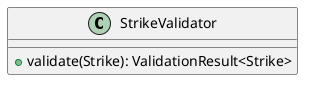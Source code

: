 @startuml

    class StrikeValidator [[StrikeValidator.html]] {
        +validate(Strike): ValidationResult<Strike>
    }

@enduml
